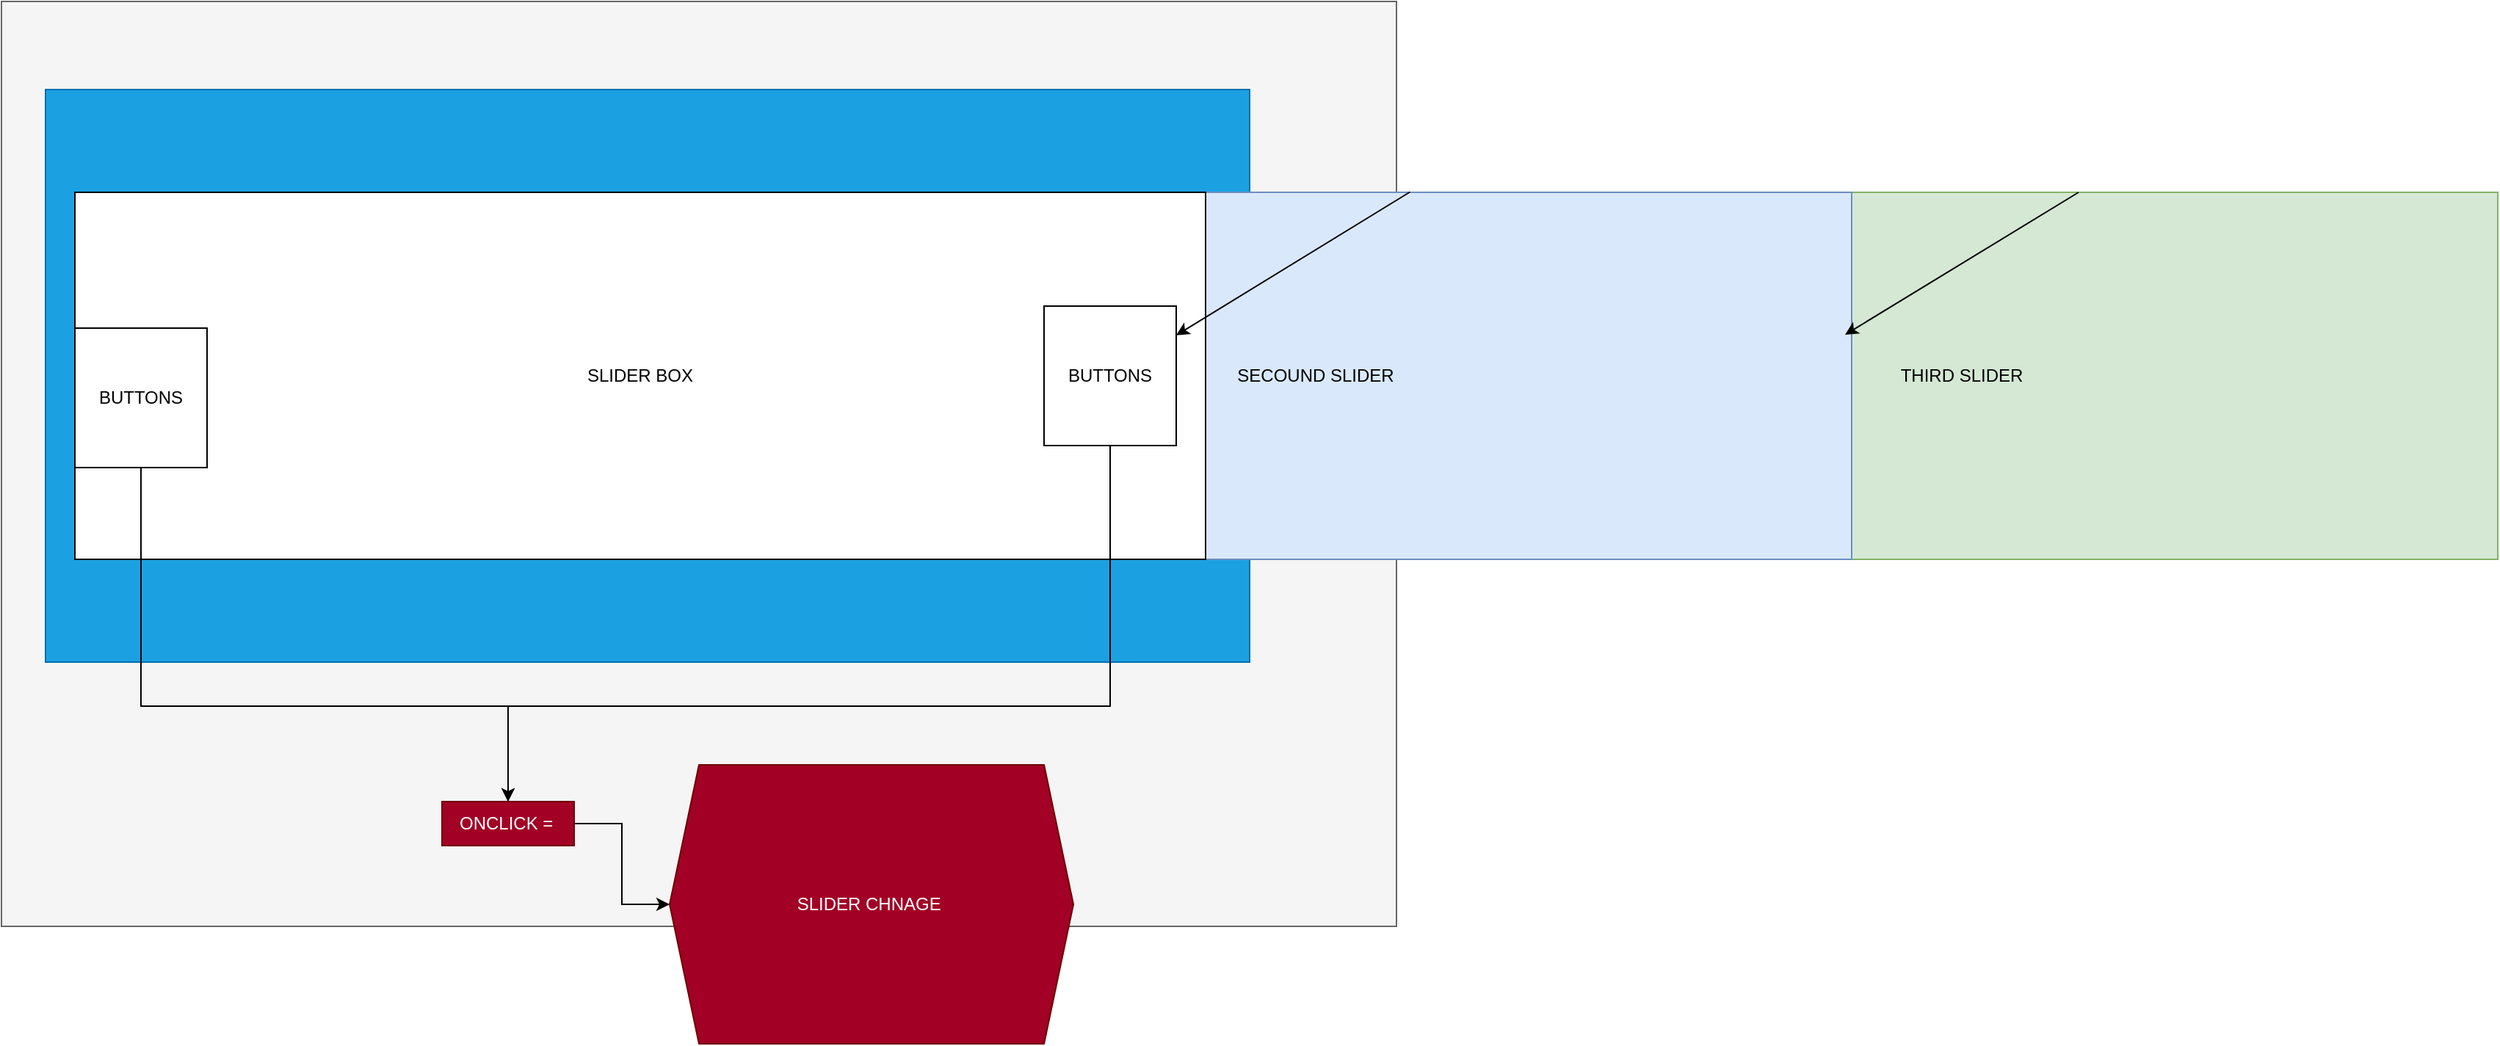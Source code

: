 <mxfile version="22.0.8" type="github">
  <diagram name="Page-1" id="pCOgJ8LygC6GWAE1lKVv">
    <mxGraphModel dx="2281" dy="1913" grid="1" gridSize="10" guides="1" tooltips="1" connect="1" arrows="1" fold="1" page="1" pageScale="1" pageWidth="850" pageHeight="1100" math="0" shadow="0">
      <root>
        <mxCell id="0" />
        <mxCell id="1" parent="0" />
        <mxCell id="TGExNI-lx2czzK55rZpK-8" value="THIRD SLIDER" style="rounded=0;whiteSpace=wrap;html=1;fillColor=#d5e8d4;strokeColor=#82b366;" vertex="1" parent="1">
          <mxGeometry x="960" y="120" width="730" height="250" as="geometry" />
        </mxCell>
        <mxCell id="TGExNI-lx2czzK55rZpK-1" value="" style="rounded=0;whiteSpace=wrap;html=1;fillColor=#f5f5f5;strokeColor=#666666;fontColor=#333333;" vertex="1" parent="1">
          <mxGeometry x="-10" y="-10" width="950" height="630" as="geometry" />
        </mxCell>
        <mxCell id="TGExNI-lx2czzK55rZpK-16" value="" style="rounded=0;whiteSpace=wrap;html=1;fillColor=#1ba1e2;fontColor=#ffffff;strokeColor=#006EAF;" vertex="1" parent="1">
          <mxGeometry x="20" y="50" width="820" height="390" as="geometry" />
        </mxCell>
        <mxCell id="TGExNI-lx2czzK55rZpK-3" value="SECOUND SLIDER" style="rounded=0;whiteSpace=wrap;html=1;fillColor=#dae8fc;strokeColor=#6c8ebf;" vertex="1" parent="1">
          <mxGeometry x="520" y="120" width="730" height="250" as="geometry" />
        </mxCell>
        <mxCell id="TGExNI-lx2czzK55rZpK-2" value="SLIDER BOX" style="rounded=0;whiteSpace=wrap;html=1;" vertex="1" parent="1">
          <mxGeometry x="40" y="120" width="770" height="250" as="geometry" />
        </mxCell>
        <mxCell id="TGExNI-lx2czzK55rZpK-5" value="" style="endArrow=classic;html=1;rounded=0;exitX=0.588;exitY=-0.001;exitDx=0;exitDy=0;exitPerimeter=0;" edge="1" parent="1" source="TGExNI-lx2czzK55rZpK-3" target="TGExNI-lx2czzK55rZpK-7">
          <mxGeometry width="50" height="50" relative="1" as="geometry">
            <mxPoint x="820" y="210" as="sourcePoint" />
            <mxPoint x="860" y="150" as="targetPoint" />
          </mxGeometry>
        </mxCell>
        <mxCell id="TGExNI-lx2czzK55rZpK-13" style="edgeStyle=orthogonalEdgeStyle;rounded=0;orthogonalLoop=1;jettySize=auto;html=1;" edge="1" parent="1" source="TGExNI-lx2czzK55rZpK-6" target="TGExNI-lx2czzK55rZpK-10">
          <mxGeometry relative="1" as="geometry">
            <Array as="points">
              <mxPoint x="85" y="470" />
              <mxPoint x="335" y="470" />
            </Array>
          </mxGeometry>
        </mxCell>
        <mxCell id="TGExNI-lx2czzK55rZpK-6" value="BUTTONS" style="rounded=0;whiteSpace=wrap;html=1;" vertex="1" parent="1">
          <mxGeometry x="40" y="212.5" width="90" height="95" as="geometry" />
        </mxCell>
        <mxCell id="TGExNI-lx2czzK55rZpK-14" style="edgeStyle=orthogonalEdgeStyle;rounded=0;orthogonalLoop=1;jettySize=auto;html=1;" edge="1" parent="1" source="TGExNI-lx2czzK55rZpK-7" target="TGExNI-lx2czzK55rZpK-10">
          <mxGeometry relative="1" as="geometry">
            <Array as="points">
              <mxPoint x="745" y="470" />
              <mxPoint x="335" y="470" />
            </Array>
          </mxGeometry>
        </mxCell>
        <mxCell id="TGExNI-lx2czzK55rZpK-7" value="BUTTONS" style="rounded=0;whiteSpace=wrap;html=1;" vertex="1" parent="1">
          <mxGeometry x="700" y="197.5" width="90" height="95" as="geometry" />
        </mxCell>
        <mxCell id="TGExNI-lx2czzK55rZpK-9" value="" style="endArrow=classic;html=1;rounded=0;exitX=0.588;exitY=-0.001;exitDx=0;exitDy=0;exitPerimeter=0;" edge="1" parent="1">
          <mxGeometry width="50" height="50" relative="1" as="geometry">
            <mxPoint x="1404.5" y="120" as="sourcePoint" />
            <mxPoint x="1245.5" y="217" as="targetPoint" />
          </mxGeometry>
        </mxCell>
        <mxCell id="TGExNI-lx2czzK55rZpK-12" value="" style="edgeStyle=orthogonalEdgeStyle;rounded=0;orthogonalLoop=1;jettySize=auto;html=1;" edge="1" parent="1" source="TGExNI-lx2czzK55rZpK-10" target="TGExNI-lx2czzK55rZpK-11">
          <mxGeometry relative="1" as="geometry" />
        </mxCell>
        <mxCell id="TGExNI-lx2czzK55rZpK-10" value="ONCLICK =&amp;nbsp;" style="text;html=1;align=center;verticalAlign=middle;resizable=0;points=[];autosize=1;strokeColor=#6F0000;fillColor=#a20025;fontColor=#ffffff;" vertex="1" parent="1">
          <mxGeometry x="290" y="535" width="90" height="30" as="geometry" />
        </mxCell>
        <mxCell id="TGExNI-lx2czzK55rZpK-11" value="SLIDER CHNAGE&amp;nbsp;" style="shape=hexagon;perimeter=hexagonPerimeter2;whiteSpace=wrap;html=1;fixedSize=1;fillColor=#a20025;strokeColor=#6F0000;fontColor=#ffffff;gradientColor=none;" vertex="1" parent="1">
          <mxGeometry x="445" y="510" width="275" height="190" as="geometry" />
        </mxCell>
      </root>
    </mxGraphModel>
  </diagram>
</mxfile>
